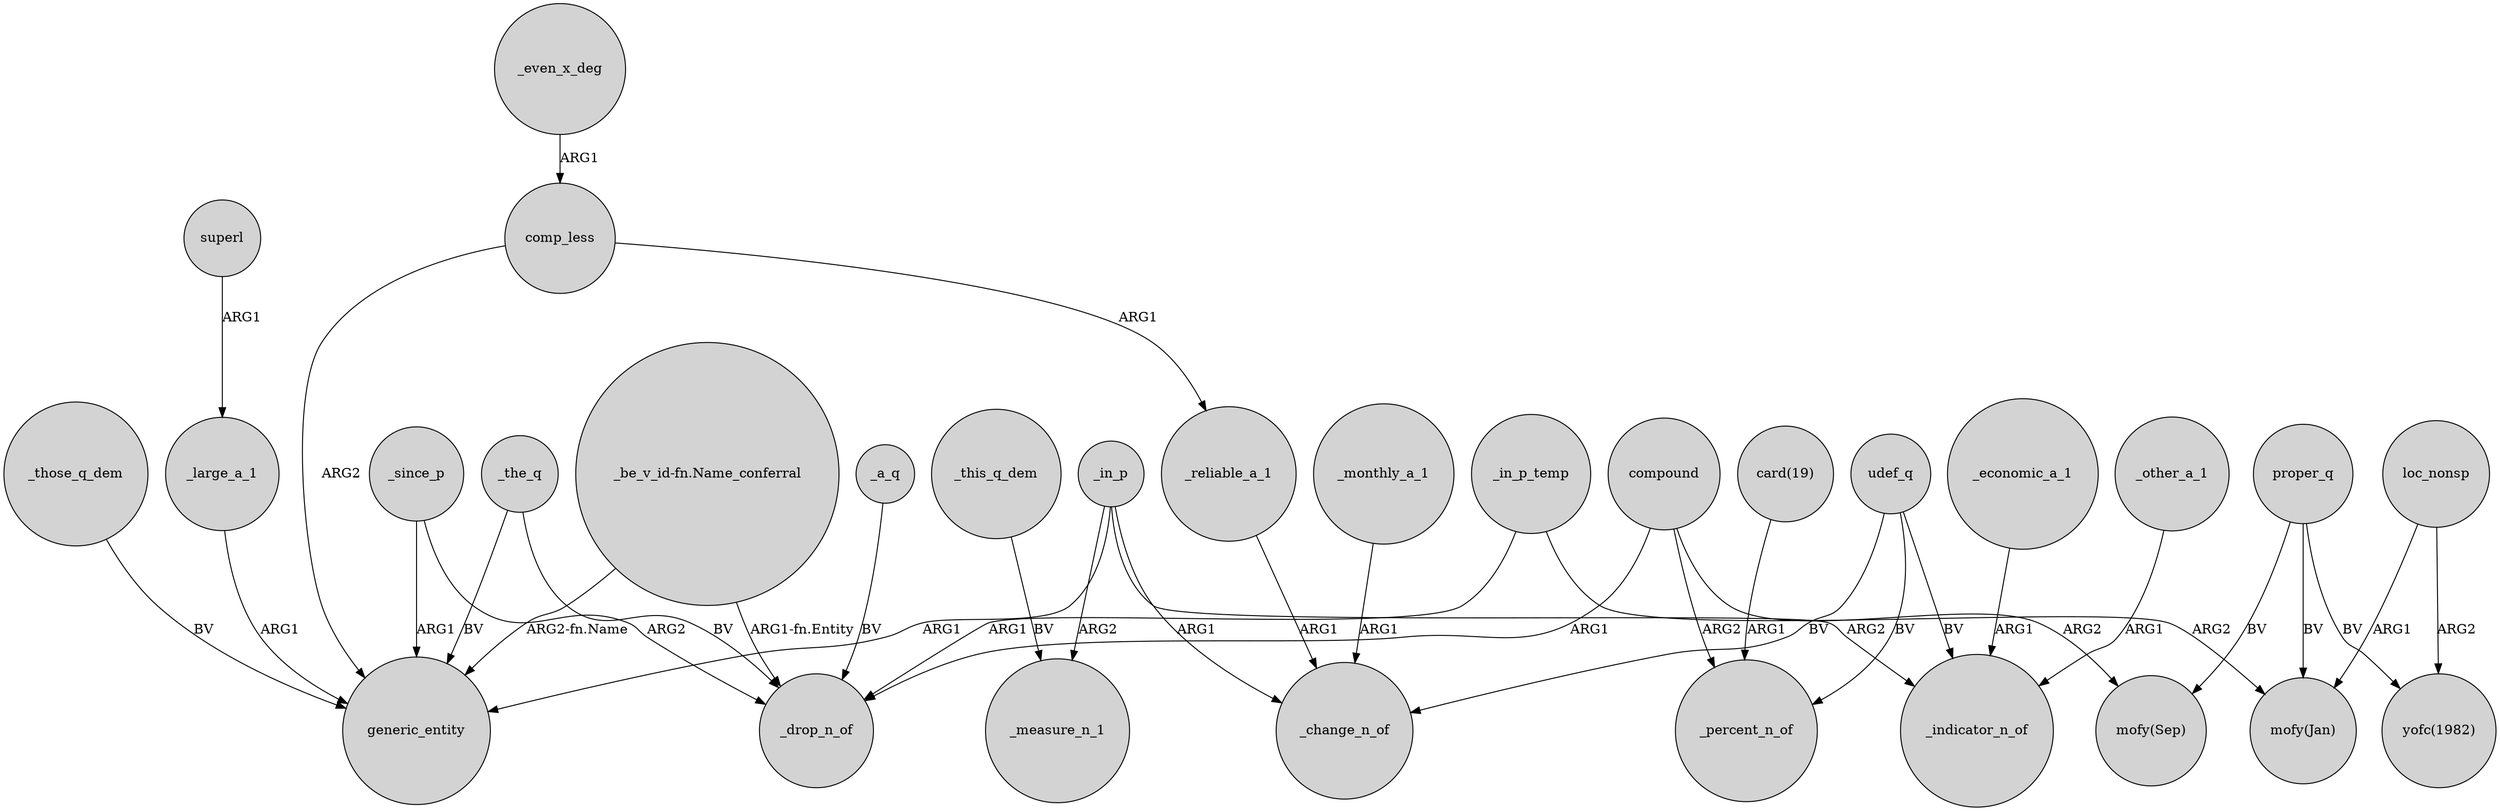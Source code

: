 digraph {
	node [shape=circle style=filled]
	"_be_v_id-fn.Name_conferral" -> generic_entity [label="ARG2-fn.Name"]
	udef_q -> _change_n_of [label=BV]
	_since_p -> _drop_n_of [label=ARG2]
	"_be_v_id-fn.Name_conferral" -> _drop_n_of [label="ARG1-fn.Entity"]
	_those_q_dem -> generic_entity [label=BV]
	proper_q -> "mofy(Jan)" [label=BV]
	comp_less -> generic_entity [label=ARG2]
	"card(19)" -> _percent_n_of [label=ARG1]
	_since_p -> generic_entity [label=ARG1]
	proper_q -> "yofc(1982)" [label=BV]
	_other_a_1 -> _indicator_n_of [label=ARG1]
	_in_p -> generic_entity [label=ARG1]
	_economic_a_1 -> _indicator_n_of [label=ARG1]
	_reliable_a_1 -> _change_n_of [label=ARG1]
	compound -> "mofy(Sep)" [label=ARG2]
	udef_q -> _percent_n_of [label=BV]
	_the_q -> _drop_n_of [label=BV]
	compound -> _percent_n_of [label=ARG2]
	_the_q -> generic_entity [label=BV]
	_a_q -> _drop_n_of [label=BV]
	_in_p -> _measure_n_1 [label=ARG2]
	_large_a_1 -> generic_entity [label=ARG1]
	comp_less -> _reliable_a_1 [label=ARG1]
	proper_q -> "mofy(Sep)" [label=BV]
	_in_p -> _indicator_n_of [label=ARG2]
	_monthly_a_1 -> _change_n_of [label=ARG1]
	_this_q_dem -> _measure_n_1 [label=BV]
	_in_p_temp -> "mofy(Jan)" [label=ARG2]
	_even_x_deg -> comp_less [label=ARG1]
	udef_q -> _indicator_n_of [label=BV]
	_in_p_temp -> _drop_n_of [label=ARG1]
	loc_nonsp -> "yofc(1982)" [label=ARG2]
	compound -> _drop_n_of [label=ARG1]
	superl -> _large_a_1 [label=ARG1]
	loc_nonsp -> "mofy(Jan)" [label=ARG1]
	_in_p -> _change_n_of [label=ARG1]
}
